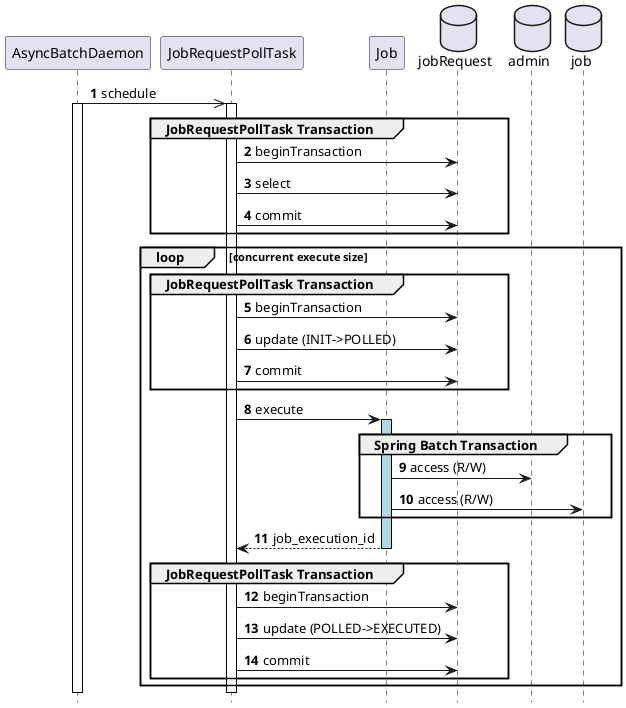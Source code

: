 @startuml

hide footbox
autonumber

participant AsyncBatchDaemon
participant JobRequestPollTask
participant Job
database "jobRequest" as JobRequest
database "admin" as adminDB
database "job" as jobDB


AsyncBatchDaemon ->> JobRequestPollTask : schedule
activate AsyncBatchDaemon
activate JobRequestPollTask
group JobRequestPollTask Transaction
  JobRequestPollTask -> JobRequest : beginTransaction
  JobRequestPollTask -> JobRequest : select
  JobRequestPollTask -> JobRequest : commit
end

loop concurrent execute size
    group JobRequestPollTask Transaction
    JobRequestPollTask -> JobRequest : beginTransaction
      JobRequestPollTask -> JobRequest : update (INIT->POLLED)
      JobRequestPollTask -> JobRequest : commit
    end

    JobRequestPollTask -> Job : execute
    activate Job #lightblue
    group Spring Batch Transaction
        Job -> adminDB : access (R/W)
        Job -> jobDB : access (R/W)
    end
    Job --> JobRequestPollTask : job_execution_id
    deactivate Job

    group JobRequestPollTask Transaction
      JobRequestPollTask -> JobRequest : beginTransaction
      JobRequestPollTask -> JobRequest : update (POLLED->EXECUTED)
      JobRequestPollTask -> JobRequest : commit
    end
end

deactivate JobRequestPollTask
deactivate AsyncBatchDaemon

'Set styles such as format and color of each figure
skinparam Note {
  BackgroundColor #b1f8fa
  BorderColor black
}

skinparam Class {
  BorderColor black
  ArrowColor black
}

skinparam Sequence {
  BorderColor black
  ActorBorderColor black
  ArrowColor black
  LifeLineBorderColor black
  BoxLineColor black
  ParticipantBorderColor black
}

skinparam componentStyle uml2

skinparam Component {
  BorderColor black
  ArrowColor black
}

skinparam Interface {
  BorderColor black
  ArrowColor black
}

@enduml
